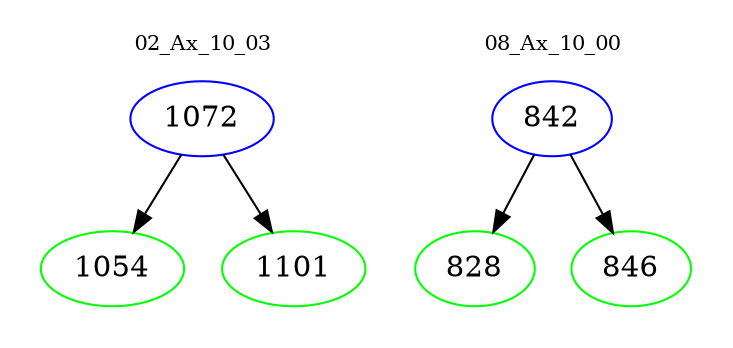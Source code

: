 digraph{
subgraph cluster_0 {
color = white
label = "02_Ax_10_03";
fontsize=10;
T0_1072 [label="1072", color="blue"]
T0_1072 -> T0_1054 [color="black"]
T0_1054 [label="1054", color="green"]
T0_1072 -> T0_1101 [color="black"]
T0_1101 [label="1101", color="green"]
}
subgraph cluster_1 {
color = white
label = "08_Ax_10_00";
fontsize=10;
T1_842 [label="842", color="blue"]
T1_842 -> T1_828 [color="black"]
T1_828 [label="828", color="green"]
T1_842 -> T1_846 [color="black"]
T1_846 [label="846", color="green"]
}
}
